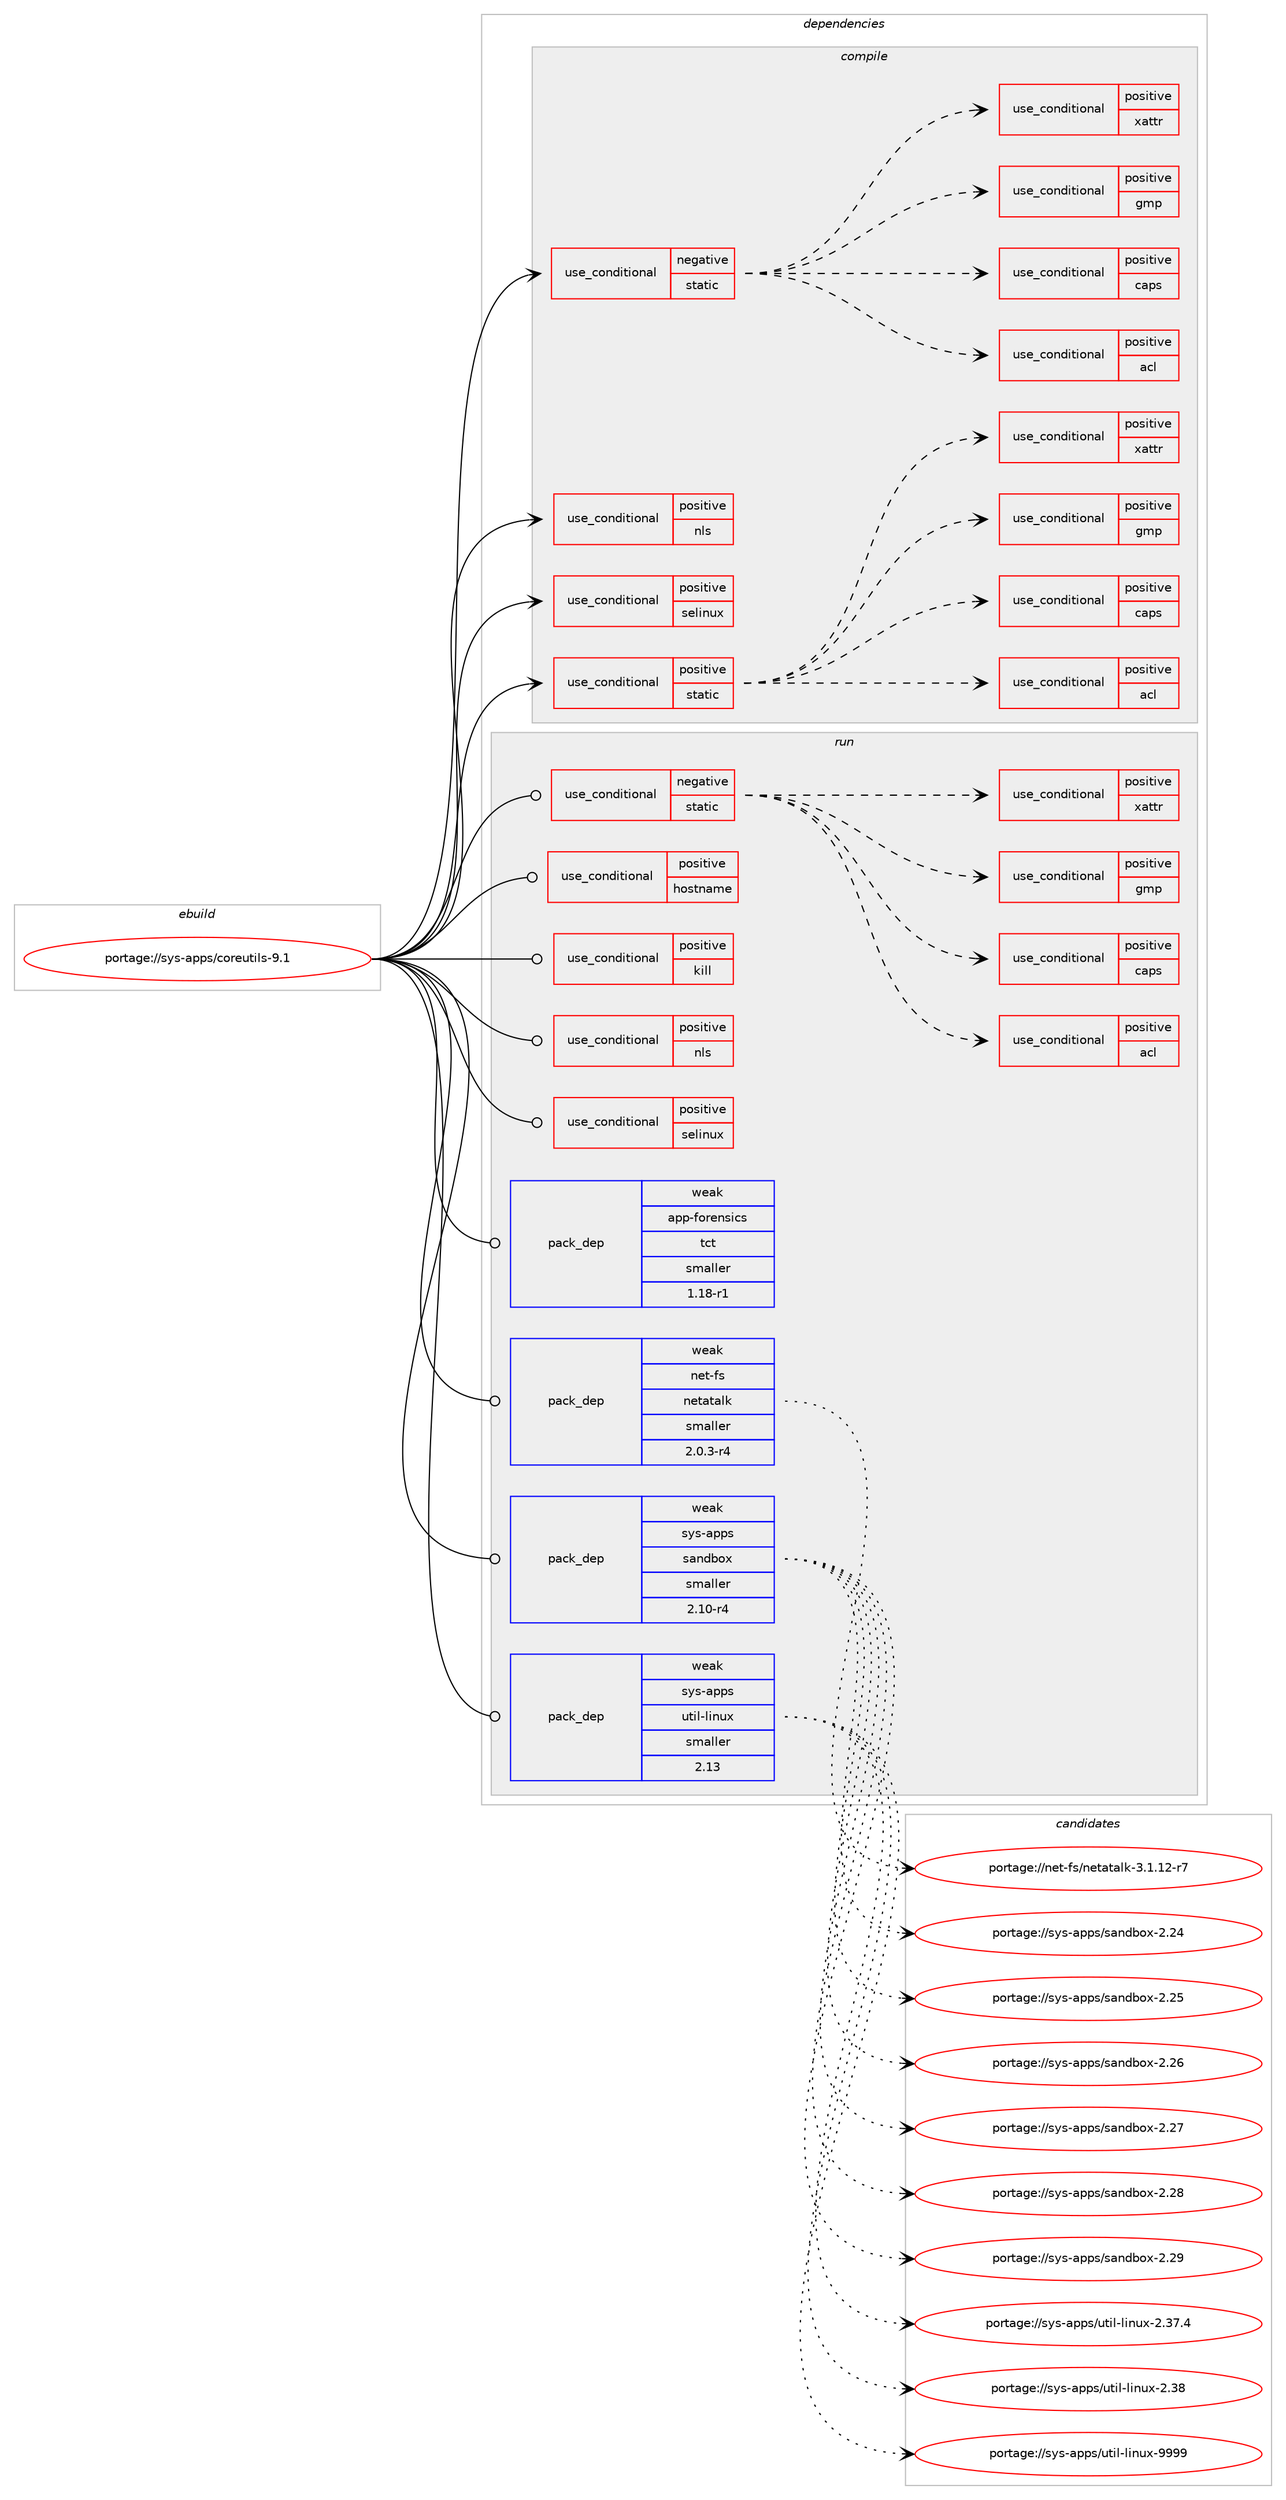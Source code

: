 digraph prolog {

# *************
# Graph options
# *************

newrank=true;
concentrate=true;
compound=true;
graph [rankdir=LR,fontname=Helvetica,fontsize=10,ranksep=1.5];#, ranksep=2.5, nodesep=0.2];
edge  [arrowhead=vee];
node  [fontname=Helvetica,fontsize=10];

# **********
# The ebuild
# **********

subgraph cluster_leftcol {
color=gray;
rank=same;
label=<<i>ebuild</i>>;
id [label="portage://sys-apps/coreutils-9.1", color=red, width=4, href="../sys-apps/coreutils-9.1.svg"];
}

# ****************
# The dependencies
# ****************

subgraph cluster_midcol {
color=gray;
label=<<i>dependencies</i>>;
subgraph cluster_compile {
fillcolor="#eeeeee";
style=filled;
label=<<i>compile</i>>;
subgraph cond236 {
dependency1303 [label=<<TABLE BORDER="0" CELLBORDER="1" CELLSPACING="0" CELLPADDING="4"><TR><TD ROWSPAN="3" CELLPADDING="10">use_conditional</TD></TR><TR><TD>negative</TD></TR><TR><TD>static</TD></TR></TABLE>>, shape=none, color=red];
subgraph cond237 {
dependency1304 [label=<<TABLE BORDER="0" CELLBORDER="1" CELLSPACING="0" CELLPADDING="4"><TR><TD ROWSPAN="3" CELLPADDING="10">use_conditional</TD></TR><TR><TD>positive</TD></TR><TR><TD>acl</TD></TR></TABLE>>, shape=none, color=red];
# *** BEGIN UNKNOWN DEPENDENCY TYPE (TODO) ***
# dependency1304 -> package_dependency(portage://sys-apps/coreutils-9.1,install,no,sys-apps,acl,none,[,,],[],[])
# *** END UNKNOWN DEPENDENCY TYPE (TODO) ***

}
dependency1303:e -> dependency1304:w [weight=20,style="dashed",arrowhead="vee"];
subgraph cond238 {
dependency1305 [label=<<TABLE BORDER="0" CELLBORDER="1" CELLSPACING="0" CELLPADDING="4"><TR><TD ROWSPAN="3" CELLPADDING="10">use_conditional</TD></TR><TR><TD>positive</TD></TR><TR><TD>caps</TD></TR></TABLE>>, shape=none, color=red];
# *** BEGIN UNKNOWN DEPENDENCY TYPE (TODO) ***
# dependency1305 -> package_dependency(portage://sys-apps/coreutils-9.1,install,no,sys-libs,libcap,none,[,,],[],[])
# *** END UNKNOWN DEPENDENCY TYPE (TODO) ***

}
dependency1303:e -> dependency1305:w [weight=20,style="dashed",arrowhead="vee"];
subgraph cond239 {
dependency1306 [label=<<TABLE BORDER="0" CELLBORDER="1" CELLSPACING="0" CELLPADDING="4"><TR><TD ROWSPAN="3" CELLPADDING="10">use_conditional</TD></TR><TR><TD>positive</TD></TR><TR><TD>gmp</TD></TR></TABLE>>, shape=none, color=red];
# *** BEGIN UNKNOWN DEPENDENCY TYPE (TODO) ***
# dependency1306 -> package_dependency(portage://sys-apps/coreutils-9.1,install,no,dev-libs,gmp,none,[,,],any_same_slot,[])
# *** END UNKNOWN DEPENDENCY TYPE (TODO) ***

}
dependency1303:e -> dependency1306:w [weight=20,style="dashed",arrowhead="vee"];
subgraph cond240 {
dependency1307 [label=<<TABLE BORDER="0" CELLBORDER="1" CELLSPACING="0" CELLPADDING="4"><TR><TD ROWSPAN="3" CELLPADDING="10">use_conditional</TD></TR><TR><TD>positive</TD></TR><TR><TD>xattr</TD></TR></TABLE>>, shape=none, color=red];
# *** BEGIN UNKNOWN DEPENDENCY TYPE (TODO) ***
# dependency1307 -> package_dependency(portage://sys-apps/coreutils-9.1,install,no,sys-apps,attr,none,[,,],[],[])
# *** END UNKNOWN DEPENDENCY TYPE (TODO) ***

}
dependency1303:e -> dependency1307:w [weight=20,style="dashed",arrowhead="vee"];
}
id:e -> dependency1303:w [weight=20,style="solid",arrowhead="vee"];
subgraph cond241 {
dependency1308 [label=<<TABLE BORDER="0" CELLBORDER="1" CELLSPACING="0" CELLPADDING="4"><TR><TD ROWSPAN="3" CELLPADDING="10">use_conditional</TD></TR><TR><TD>positive</TD></TR><TR><TD>nls</TD></TR></TABLE>>, shape=none, color=red];
# *** BEGIN UNKNOWN DEPENDENCY TYPE (TODO) ***
# dependency1308 -> package_dependency(portage://sys-apps/coreutils-9.1,install,no,virtual,libintl,none,[,,],[],[])
# *** END UNKNOWN DEPENDENCY TYPE (TODO) ***

}
id:e -> dependency1308:w [weight=20,style="solid",arrowhead="vee"];
subgraph cond242 {
dependency1309 [label=<<TABLE BORDER="0" CELLBORDER="1" CELLSPACING="0" CELLPADDING="4"><TR><TD ROWSPAN="3" CELLPADDING="10">use_conditional</TD></TR><TR><TD>positive</TD></TR><TR><TD>selinux</TD></TR></TABLE>>, shape=none, color=red];
# *** BEGIN UNKNOWN DEPENDENCY TYPE (TODO) ***
# dependency1309 -> package_dependency(portage://sys-apps/coreutils-9.1,install,no,sys-libs,libselinux,none,[,,],[],[])
# *** END UNKNOWN DEPENDENCY TYPE (TODO) ***

}
id:e -> dependency1309:w [weight=20,style="solid",arrowhead="vee"];
subgraph cond243 {
dependency1310 [label=<<TABLE BORDER="0" CELLBORDER="1" CELLSPACING="0" CELLPADDING="4"><TR><TD ROWSPAN="3" CELLPADDING="10">use_conditional</TD></TR><TR><TD>positive</TD></TR><TR><TD>static</TD></TR></TABLE>>, shape=none, color=red];
subgraph cond244 {
dependency1311 [label=<<TABLE BORDER="0" CELLBORDER="1" CELLSPACING="0" CELLPADDING="4"><TR><TD ROWSPAN="3" CELLPADDING="10">use_conditional</TD></TR><TR><TD>positive</TD></TR><TR><TD>acl</TD></TR></TABLE>>, shape=none, color=red];
# *** BEGIN UNKNOWN DEPENDENCY TYPE (TODO) ***
# dependency1311 -> package_dependency(portage://sys-apps/coreutils-9.1,install,no,sys-apps,acl,none,[,,],[],[use(enable(static-libs),none)])
# *** END UNKNOWN DEPENDENCY TYPE (TODO) ***

}
dependency1310:e -> dependency1311:w [weight=20,style="dashed",arrowhead="vee"];
subgraph cond245 {
dependency1312 [label=<<TABLE BORDER="0" CELLBORDER="1" CELLSPACING="0" CELLPADDING="4"><TR><TD ROWSPAN="3" CELLPADDING="10">use_conditional</TD></TR><TR><TD>positive</TD></TR><TR><TD>caps</TD></TR></TABLE>>, shape=none, color=red];
# *** BEGIN UNKNOWN DEPENDENCY TYPE (TODO) ***
# dependency1312 -> package_dependency(portage://sys-apps/coreutils-9.1,install,no,sys-libs,libcap,none,[,,],[],[])
# *** END UNKNOWN DEPENDENCY TYPE (TODO) ***

}
dependency1310:e -> dependency1312:w [weight=20,style="dashed",arrowhead="vee"];
subgraph cond246 {
dependency1313 [label=<<TABLE BORDER="0" CELLBORDER="1" CELLSPACING="0" CELLPADDING="4"><TR><TD ROWSPAN="3" CELLPADDING="10">use_conditional</TD></TR><TR><TD>positive</TD></TR><TR><TD>gmp</TD></TR></TABLE>>, shape=none, color=red];
# *** BEGIN UNKNOWN DEPENDENCY TYPE (TODO) ***
# dependency1313 -> package_dependency(portage://sys-apps/coreutils-9.1,install,no,dev-libs,gmp,none,[,,],any_same_slot,[use(enable(static-libs),none)])
# *** END UNKNOWN DEPENDENCY TYPE (TODO) ***

}
dependency1310:e -> dependency1313:w [weight=20,style="dashed",arrowhead="vee"];
subgraph cond247 {
dependency1314 [label=<<TABLE BORDER="0" CELLBORDER="1" CELLSPACING="0" CELLPADDING="4"><TR><TD ROWSPAN="3" CELLPADDING="10">use_conditional</TD></TR><TR><TD>positive</TD></TR><TR><TD>xattr</TD></TR></TABLE>>, shape=none, color=red];
# *** BEGIN UNKNOWN DEPENDENCY TYPE (TODO) ***
# dependency1314 -> package_dependency(portage://sys-apps/coreutils-9.1,install,no,sys-apps,attr,none,[,,],[],[use(enable(static-libs),none)])
# *** END UNKNOWN DEPENDENCY TYPE (TODO) ***

}
dependency1310:e -> dependency1314:w [weight=20,style="dashed",arrowhead="vee"];
}
id:e -> dependency1310:w [weight=20,style="solid",arrowhead="vee"];
}
subgraph cluster_compileandrun {
fillcolor="#eeeeee";
style=filled;
label=<<i>compile and run</i>>;
}
subgraph cluster_run {
fillcolor="#eeeeee";
style=filled;
label=<<i>run</i>>;
subgraph cond248 {
dependency1315 [label=<<TABLE BORDER="0" CELLBORDER="1" CELLSPACING="0" CELLPADDING="4"><TR><TD ROWSPAN="3" CELLPADDING="10">use_conditional</TD></TR><TR><TD>negative</TD></TR><TR><TD>static</TD></TR></TABLE>>, shape=none, color=red];
subgraph cond249 {
dependency1316 [label=<<TABLE BORDER="0" CELLBORDER="1" CELLSPACING="0" CELLPADDING="4"><TR><TD ROWSPAN="3" CELLPADDING="10">use_conditional</TD></TR><TR><TD>positive</TD></TR><TR><TD>acl</TD></TR></TABLE>>, shape=none, color=red];
# *** BEGIN UNKNOWN DEPENDENCY TYPE (TODO) ***
# dependency1316 -> package_dependency(portage://sys-apps/coreutils-9.1,run,no,sys-apps,acl,none,[,,],[],[])
# *** END UNKNOWN DEPENDENCY TYPE (TODO) ***

}
dependency1315:e -> dependency1316:w [weight=20,style="dashed",arrowhead="vee"];
subgraph cond250 {
dependency1317 [label=<<TABLE BORDER="0" CELLBORDER="1" CELLSPACING="0" CELLPADDING="4"><TR><TD ROWSPAN="3" CELLPADDING="10">use_conditional</TD></TR><TR><TD>positive</TD></TR><TR><TD>caps</TD></TR></TABLE>>, shape=none, color=red];
# *** BEGIN UNKNOWN DEPENDENCY TYPE (TODO) ***
# dependency1317 -> package_dependency(portage://sys-apps/coreutils-9.1,run,no,sys-libs,libcap,none,[,,],[],[])
# *** END UNKNOWN DEPENDENCY TYPE (TODO) ***

}
dependency1315:e -> dependency1317:w [weight=20,style="dashed",arrowhead="vee"];
subgraph cond251 {
dependency1318 [label=<<TABLE BORDER="0" CELLBORDER="1" CELLSPACING="0" CELLPADDING="4"><TR><TD ROWSPAN="3" CELLPADDING="10">use_conditional</TD></TR><TR><TD>positive</TD></TR><TR><TD>gmp</TD></TR></TABLE>>, shape=none, color=red];
# *** BEGIN UNKNOWN DEPENDENCY TYPE (TODO) ***
# dependency1318 -> package_dependency(portage://sys-apps/coreutils-9.1,run,no,dev-libs,gmp,none,[,,],any_same_slot,[])
# *** END UNKNOWN DEPENDENCY TYPE (TODO) ***

}
dependency1315:e -> dependency1318:w [weight=20,style="dashed",arrowhead="vee"];
subgraph cond252 {
dependency1319 [label=<<TABLE BORDER="0" CELLBORDER="1" CELLSPACING="0" CELLPADDING="4"><TR><TD ROWSPAN="3" CELLPADDING="10">use_conditional</TD></TR><TR><TD>positive</TD></TR><TR><TD>xattr</TD></TR></TABLE>>, shape=none, color=red];
# *** BEGIN UNKNOWN DEPENDENCY TYPE (TODO) ***
# dependency1319 -> package_dependency(portage://sys-apps/coreutils-9.1,run,no,sys-apps,attr,none,[,,],[],[])
# *** END UNKNOWN DEPENDENCY TYPE (TODO) ***

}
dependency1315:e -> dependency1319:w [weight=20,style="dashed",arrowhead="vee"];
}
id:e -> dependency1315:w [weight=20,style="solid",arrowhead="odot"];
subgraph cond253 {
dependency1320 [label=<<TABLE BORDER="0" CELLBORDER="1" CELLSPACING="0" CELLPADDING="4"><TR><TD ROWSPAN="3" CELLPADDING="10">use_conditional</TD></TR><TR><TD>positive</TD></TR><TR><TD>hostname</TD></TR></TABLE>>, shape=none, color=red];
# *** BEGIN UNKNOWN DEPENDENCY TYPE (TODO) ***
# dependency1320 -> package_dependency(portage://sys-apps/coreutils-9.1,run,weak,sys-apps,net-tools,none,[,,],[],[use(enable(hostname),none)])
# *** END UNKNOWN DEPENDENCY TYPE (TODO) ***

}
id:e -> dependency1320:w [weight=20,style="solid",arrowhead="odot"];
subgraph cond254 {
dependency1321 [label=<<TABLE BORDER="0" CELLBORDER="1" CELLSPACING="0" CELLPADDING="4"><TR><TD ROWSPAN="3" CELLPADDING="10">use_conditional</TD></TR><TR><TD>positive</TD></TR><TR><TD>kill</TD></TR></TABLE>>, shape=none, color=red];
# *** BEGIN UNKNOWN DEPENDENCY TYPE (TODO) ***
# dependency1321 -> package_dependency(portage://sys-apps/coreutils-9.1,run,weak,sys-apps,util-linux,none,[,,],[],[use(enable(kill),none)])
# *** END UNKNOWN DEPENDENCY TYPE (TODO) ***

# *** BEGIN UNKNOWN DEPENDENCY TYPE (TODO) ***
# dependency1321 -> package_dependency(portage://sys-apps/coreutils-9.1,run,weak,sys-process,procps,none,[,,],[],[use(enable(kill),none)])
# *** END UNKNOWN DEPENDENCY TYPE (TODO) ***

}
id:e -> dependency1321:w [weight=20,style="solid",arrowhead="odot"];
subgraph cond255 {
dependency1322 [label=<<TABLE BORDER="0" CELLBORDER="1" CELLSPACING="0" CELLPADDING="4"><TR><TD ROWSPAN="3" CELLPADDING="10">use_conditional</TD></TR><TR><TD>positive</TD></TR><TR><TD>nls</TD></TR></TABLE>>, shape=none, color=red];
# *** BEGIN UNKNOWN DEPENDENCY TYPE (TODO) ***
# dependency1322 -> package_dependency(portage://sys-apps/coreutils-9.1,run,no,virtual,libintl,none,[,,],[],[])
# *** END UNKNOWN DEPENDENCY TYPE (TODO) ***

}
id:e -> dependency1322:w [weight=20,style="solid",arrowhead="odot"];
subgraph cond256 {
dependency1323 [label=<<TABLE BORDER="0" CELLBORDER="1" CELLSPACING="0" CELLPADDING="4"><TR><TD ROWSPAN="3" CELLPADDING="10">use_conditional</TD></TR><TR><TD>positive</TD></TR><TR><TD>selinux</TD></TR></TABLE>>, shape=none, color=red];
# *** BEGIN UNKNOWN DEPENDENCY TYPE (TODO) ***
# dependency1323 -> package_dependency(portage://sys-apps/coreutils-9.1,run,no,sys-libs,libselinux,none,[,,],[],[])
# *** END UNKNOWN DEPENDENCY TYPE (TODO) ***

}
id:e -> dependency1323:w [weight=20,style="solid",arrowhead="odot"];
subgraph pack1067 {
dependency1324 [label=<<TABLE BORDER="0" CELLBORDER="1" CELLSPACING="0" CELLPADDING="4" WIDTH="220"><TR><TD ROWSPAN="6" CELLPADDING="30">pack_dep</TD></TR><TR><TD WIDTH="110">weak</TD></TR><TR><TD>app-forensics</TD></TR><TR><TD>tct</TD></TR><TR><TD>smaller</TD></TR><TR><TD>1.18-r1</TD></TR></TABLE>>, shape=none, color=blue];
}
id:e -> dependency1324:w [weight=20,style="solid",arrowhead="odot"];
# *** BEGIN UNKNOWN DEPENDENCY TYPE (TODO) ***
# id -> package_dependency(portage://sys-apps/coreutils-9.1,run,weak,app-misc,realpath,none,[,,],[],[])
# *** END UNKNOWN DEPENDENCY TYPE (TODO) ***

subgraph pack1068 {
dependency1325 [label=<<TABLE BORDER="0" CELLBORDER="1" CELLSPACING="0" CELLPADDING="4" WIDTH="220"><TR><TD ROWSPAN="6" CELLPADDING="30">pack_dep</TD></TR><TR><TD WIDTH="110">weak</TD></TR><TR><TD>net-fs</TD></TR><TR><TD>netatalk</TD></TR><TR><TD>smaller</TD></TR><TR><TD>2.0.3-r4</TD></TR></TABLE>>, shape=none, color=blue];
}
id:e -> dependency1325:w [weight=20,style="solid",arrowhead="odot"];
# *** BEGIN UNKNOWN DEPENDENCY TYPE (TODO) ***
# id -> package_dependency(portage://sys-apps/coreutils-9.1,run,weak,net-mail,base64,none,[,,],[],[])
# *** END UNKNOWN DEPENDENCY TYPE (TODO) ***

# *** BEGIN UNKNOWN DEPENDENCY TYPE (TODO) ***
# id -> package_dependency(portage://sys-apps/coreutils-9.1,run,weak,sys-apps,mktemp,none,[,,],[],[])
# *** END UNKNOWN DEPENDENCY TYPE (TODO) ***

subgraph pack1069 {
dependency1326 [label=<<TABLE BORDER="0" CELLBORDER="1" CELLSPACING="0" CELLPADDING="4" WIDTH="220"><TR><TD ROWSPAN="6" CELLPADDING="30">pack_dep</TD></TR><TR><TD WIDTH="110">weak</TD></TR><TR><TD>sys-apps</TD></TR><TR><TD>sandbox</TD></TR><TR><TD>smaller</TD></TR><TR><TD>2.10-r4</TD></TR></TABLE>>, shape=none, color=blue];
}
id:e -> dependency1326:w [weight=20,style="solid",arrowhead="odot"];
# *** BEGIN UNKNOWN DEPENDENCY TYPE (TODO) ***
# id -> package_dependency(portage://sys-apps/coreutils-9.1,run,weak,sys-apps,stat,none,[,,],[],[])
# *** END UNKNOWN DEPENDENCY TYPE (TODO) ***

subgraph pack1070 {
dependency1327 [label=<<TABLE BORDER="0" CELLBORDER="1" CELLSPACING="0" CELLPADDING="4" WIDTH="220"><TR><TD ROWSPAN="6" CELLPADDING="30">pack_dep</TD></TR><TR><TD WIDTH="110">weak</TD></TR><TR><TD>sys-apps</TD></TR><TR><TD>util-linux</TD></TR><TR><TD>smaller</TD></TR><TR><TD>2.13</TD></TR></TABLE>>, shape=none, color=blue];
}
id:e -> dependency1327:w [weight=20,style="solid",arrowhead="odot"];
}
}

# **************
# The candidates
# **************

subgraph cluster_choices {
rank=same;
color=gray;
label=<<i>candidates</i>>;

subgraph choice1067 {
color=black;
nodesep=1;
}
subgraph choice1068 {
color=black;
nodesep=1;
choice11010111645102115471101011169711697108107455146494649504511455 [label="portage://net-fs/netatalk-3.1.12-r7", color=red, width=4,href="../net-fs/netatalk-3.1.12-r7.svg"];
dependency1325:e -> choice11010111645102115471101011169711697108107455146494649504511455:w [style=dotted,weight="100"];
}
subgraph choice1069 {
color=black;
nodesep=1;
choice11512111545971121121154711597110100981111204550465052 [label="portage://sys-apps/sandbox-2.24", color=red, width=4,href="../sys-apps/sandbox-2.24.svg"];
choice11512111545971121121154711597110100981111204550465053 [label="portage://sys-apps/sandbox-2.25", color=red, width=4,href="../sys-apps/sandbox-2.25.svg"];
choice11512111545971121121154711597110100981111204550465054 [label="portage://sys-apps/sandbox-2.26", color=red, width=4,href="../sys-apps/sandbox-2.26.svg"];
choice11512111545971121121154711597110100981111204550465055 [label="portage://sys-apps/sandbox-2.27", color=red, width=4,href="../sys-apps/sandbox-2.27.svg"];
choice11512111545971121121154711597110100981111204550465056 [label="portage://sys-apps/sandbox-2.28", color=red, width=4,href="../sys-apps/sandbox-2.28.svg"];
choice11512111545971121121154711597110100981111204550465057 [label="portage://sys-apps/sandbox-2.29", color=red, width=4,href="../sys-apps/sandbox-2.29.svg"];
dependency1326:e -> choice11512111545971121121154711597110100981111204550465052:w [style=dotted,weight="100"];
dependency1326:e -> choice11512111545971121121154711597110100981111204550465053:w [style=dotted,weight="100"];
dependency1326:e -> choice11512111545971121121154711597110100981111204550465054:w [style=dotted,weight="100"];
dependency1326:e -> choice11512111545971121121154711597110100981111204550465055:w [style=dotted,weight="100"];
dependency1326:e -> choice11512111545971121121154711597110100981111204550465056:w [style=dotted,weight="100"];
dependency1326:e -> choice11512111545971121121154711597110100981111204550465057:w [style=dotted,weight="100"];
}
subgraph choice1070 {
color=black;
nodesep=1;
choice1151211154597112112115471171161051084510810511011712045504651554652 [label="portage://sys-apps/util-linux-2.37.4", color=red, width=4,href="../sys-apps/util-linux-2.37.4.svg"];
choice115121115459711211211547117116105108451081051101171204550465156 [label="portage://sys-apps/util-linux-2.38", color=red, width=4,href="../sys-apps/util-linux-2.38.svg"];
choice115121115459711211211547117116105108451081051101171204557575757 [label="portage://sys-apps/util-linux-9999", color=red, width=4,href="../sys-apps/util-linux-9999.svg"];
dependency1327:e -> choice1151211154597112112115471171161051084510810511011712045504651554652:w [style=dotted,weight="100"];
dependency1327:e -> choice115121115459711211211547117116105108451081051101171204550465156:w [style=dotted,weight="100"];
dependency1327:e -> choice115121115459711211211547117116105108451081051101171204557575757:w [style=dotted,weight="100"];
}
}

}

